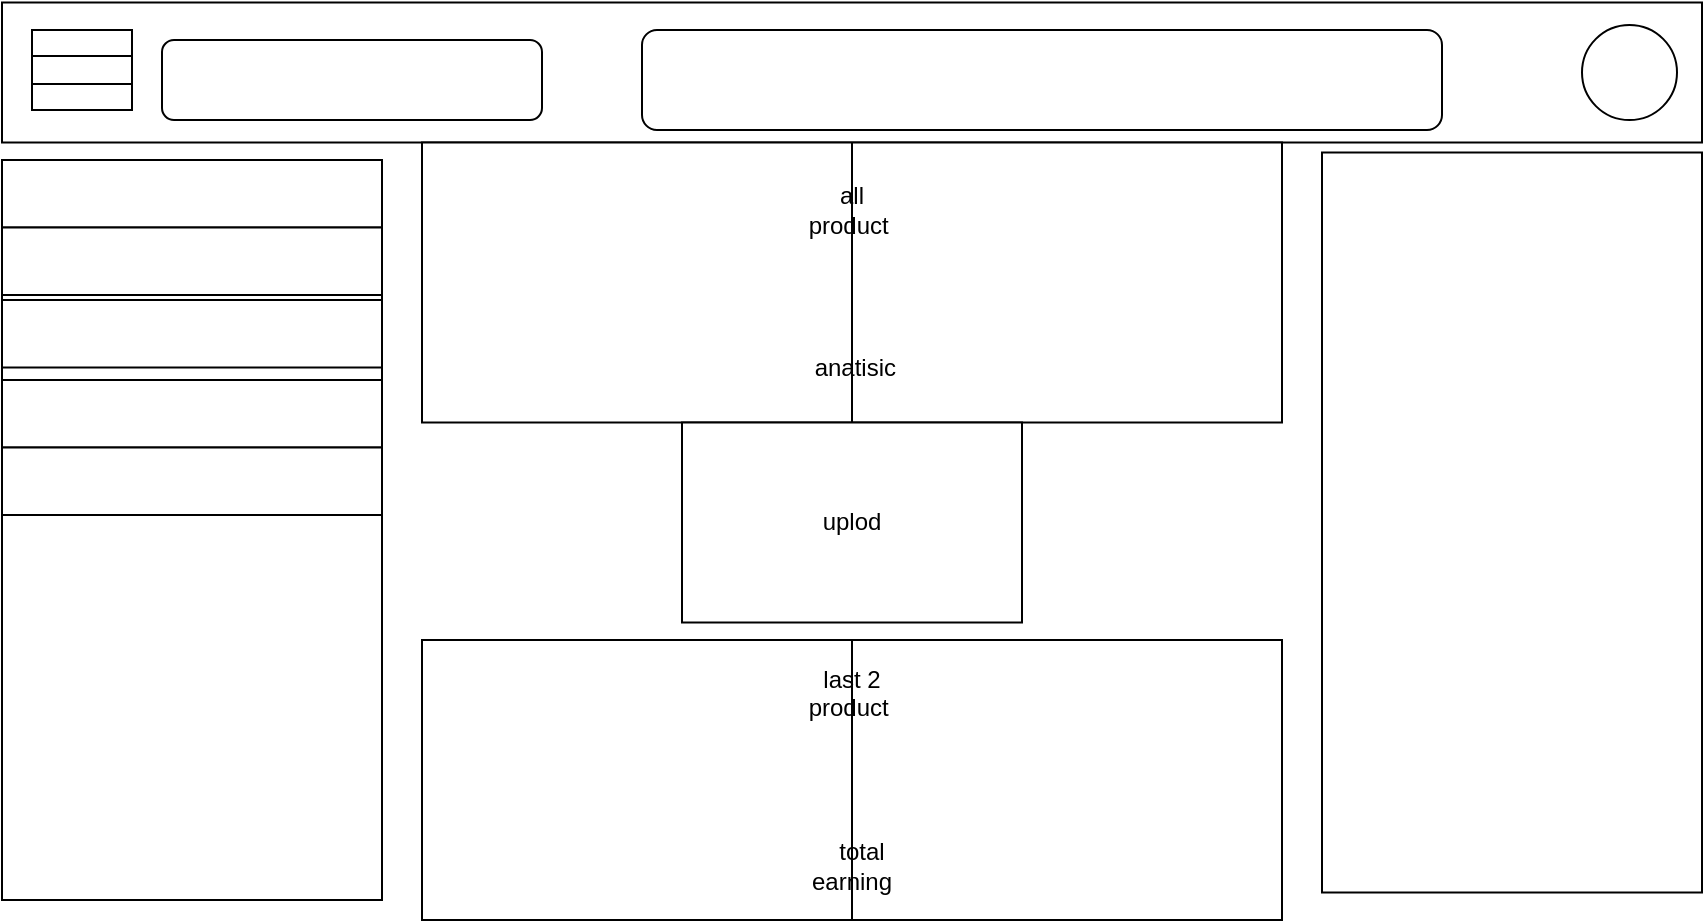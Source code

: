 <mxfile>
    <diagram id="r5HcKBCZOhsSHVqt7Kjm" name="Page-1">
        <mxGraphModel dx="2029" dy="662" grid="1" gridSize="10" guides="1" tooltips="1" connect="1" arrows="1" fold="1" page="1" pageScale="1" pageWidth="850" pageHeight="1100" math="0" shadow="0">
            <root>
                <mxCell id="0"/>
                <mxCell id="1" parent="0"/>
                <mxCell id="2" value="" style="rounded=0;whiteSpace=wrap;html=1;" vertex="1" parent="1">
                    <mxGeometry x="-10" y="1.25" width="850" height="70" as="geometry"/>
                </mxCell>
                <mxCell id="3" value="" style="shape=process;whiteSpace=wrap;html=1;backgroundOutline=1;size=0.333;rotation=90;" vertex="1" parent="1">
                    <mxGeometry x="10" y="10" width="40" height="50" as="geometry"/>
                </mxCell>
                <mxCell id="4" value="" style="rounded=1;whiteSpace=wrap;html=1;" vertex="1" parent="1">
                    <mxGeometry x="70" y="20" width="190" height="40" as="geometry"/>
                </mxCell>
                <mxCell id="5" value="" style="rounded=1;whiteSpace=wrap;html=1;" vertex="1" parent="1">
                    <mxGeometry x="310" y="15" width="400" height="50" as="geometry"/>
                </mxCell>
                <mxCell id="6" value="" style="ellipse;whiteSpace=wrap;html=1;aspect=fixed;" vertex="1" parent="1">
                    <mxGeometry x="780" y="12.5" width="47.5" height="47.5" as="geometry"/>
                </mxCell>
                <mxCell id="7" value="all product&amp;nbsp; &amp;nbsp; &amp;nbsp; &amp;nbsp; &amp;nbsp; &amp;nbsp; &amp;nbsp; &amp;nbsp; &amp;nbsp; &amp;nbsp; &amp;nbsp; &amp;nbsp; &amp;nbsp; &amp;nbsp; &amp;nbsp; &amp;nbsp; &amp;nbsp; &amp;nbsp; &amp;nbsp; &amp;nbsp; &amp;nbsp; &amp;nbsp; &amp;nbsp; &amp;nbsp; &amp;nbsp; &amp;nbsp; &amp;nbsp;anatisic" style="shape=process;whiteSpace=wrap;html=1;backgroundOutline=1;size=0.5;" vertex="1" parent="1">
                    <mxGeometry x="200" y="71.25" width="430" height="140" as="geometry"/>
                </mxCell>
                <mxCell id="9" value="uplod" style="rounded=0;whiteSpace=wrap;html=1;" vertex="1" parent="1">
                    <mxGeometry x="330" y="211.25" width="170" height="100" as="geometry"/>
                </mxCell>
                <mxCell id="12" value="last 2 product&amp;nbsp; &amp;nbsp; &amp;nbsp; &amp;nbsp; &amp;nbsp; &amp;nbsp; &amp;nbsp; &amp;nbsp; &amp;nbsp; &amp;nbsp; &amp;nbsp; &amp;nbsp; &amp;nbsp; &amp;nbsp; &amp;nbsp; &amp;nbsp; &amp;nbsp; &amp;nbsp; &amp;nbsp; &amp;nbsp; &amp;nbsp; &amp;nbsp; &amp;nbsp; &amp;nbsp; &amp;nbsp; &amp;nbsp; &amp;nbsp; &amp;nbsp; &amp;nbsp; &amp;nbsp; &amp;nbsp;total earning" style="shape=process;whiteSpace=wrap;html=1;backgroundOutline=1;size=0.5;" vertex="1" parent="1">
                    <mxGeometry x="200" y="320" width="430" height="140" as="geometry"/>
                </mxCell>
                <mxCell id="14" value="" style="rounded=0;whiteSpace=wrap;html=1;" vertex="1" parent="1">
                    <mxGeometry x="-10" y="80" width="190" height="370" as="geometry"/>
                </mxCell>
                <mxCell id="15" value="" style="rounded=0;whiteSpace=wrap;html=1;" vertex="1" parent="1">
                    <mxGeometry x="650" y="76.25" width="190" height="370" as="geometry"/>
                </mxCell>
                <mxCell id="16" value="" style="rounded=0;whiteSpace=wrap;html=1;" vertex="1" parent="1">
                    <mxGeometry x="-10" y="80" width="190" height="33.75" as="geometry"/>
                </mxCell>
                <mxCell id="17" value="" style="rounded=0;whiteSpace=wrap;html=1;" vertex="1" parent="1">
                    <mxGeometry x="-10" y="113.75" width="190" height="33.75" as="geometry"/>
                </mxCell>
                <mxCell id="18" value="" style="rounded=0;whiteSpace=wrap;html=1;" vertex="1" parent="1">
                    <mxGeometry x="-10" y="190" width="190" height="33.75" as="geometry"/>
                </mxCell>
                <mxCell id="19" value="" style="rounded=0;whiteSpace=wrap;html=1;" vertex="1" parent="1">
                    <mxGeometry x="-10" y="150" width="190" height="33.75" as="geometry"/>
                </mxCell>
                <mxCell id="20" value="" style="rounded=0;whiteSpace=wrap;html=1;" vertex="1" parent="1">
                    <mxGeometry x="-10" y="223.75" width="190" height="33.75" as="geometry"/>
                </mxCell>
            </root>
        </mxGraphModel>
    </diagram>
</mxfile>